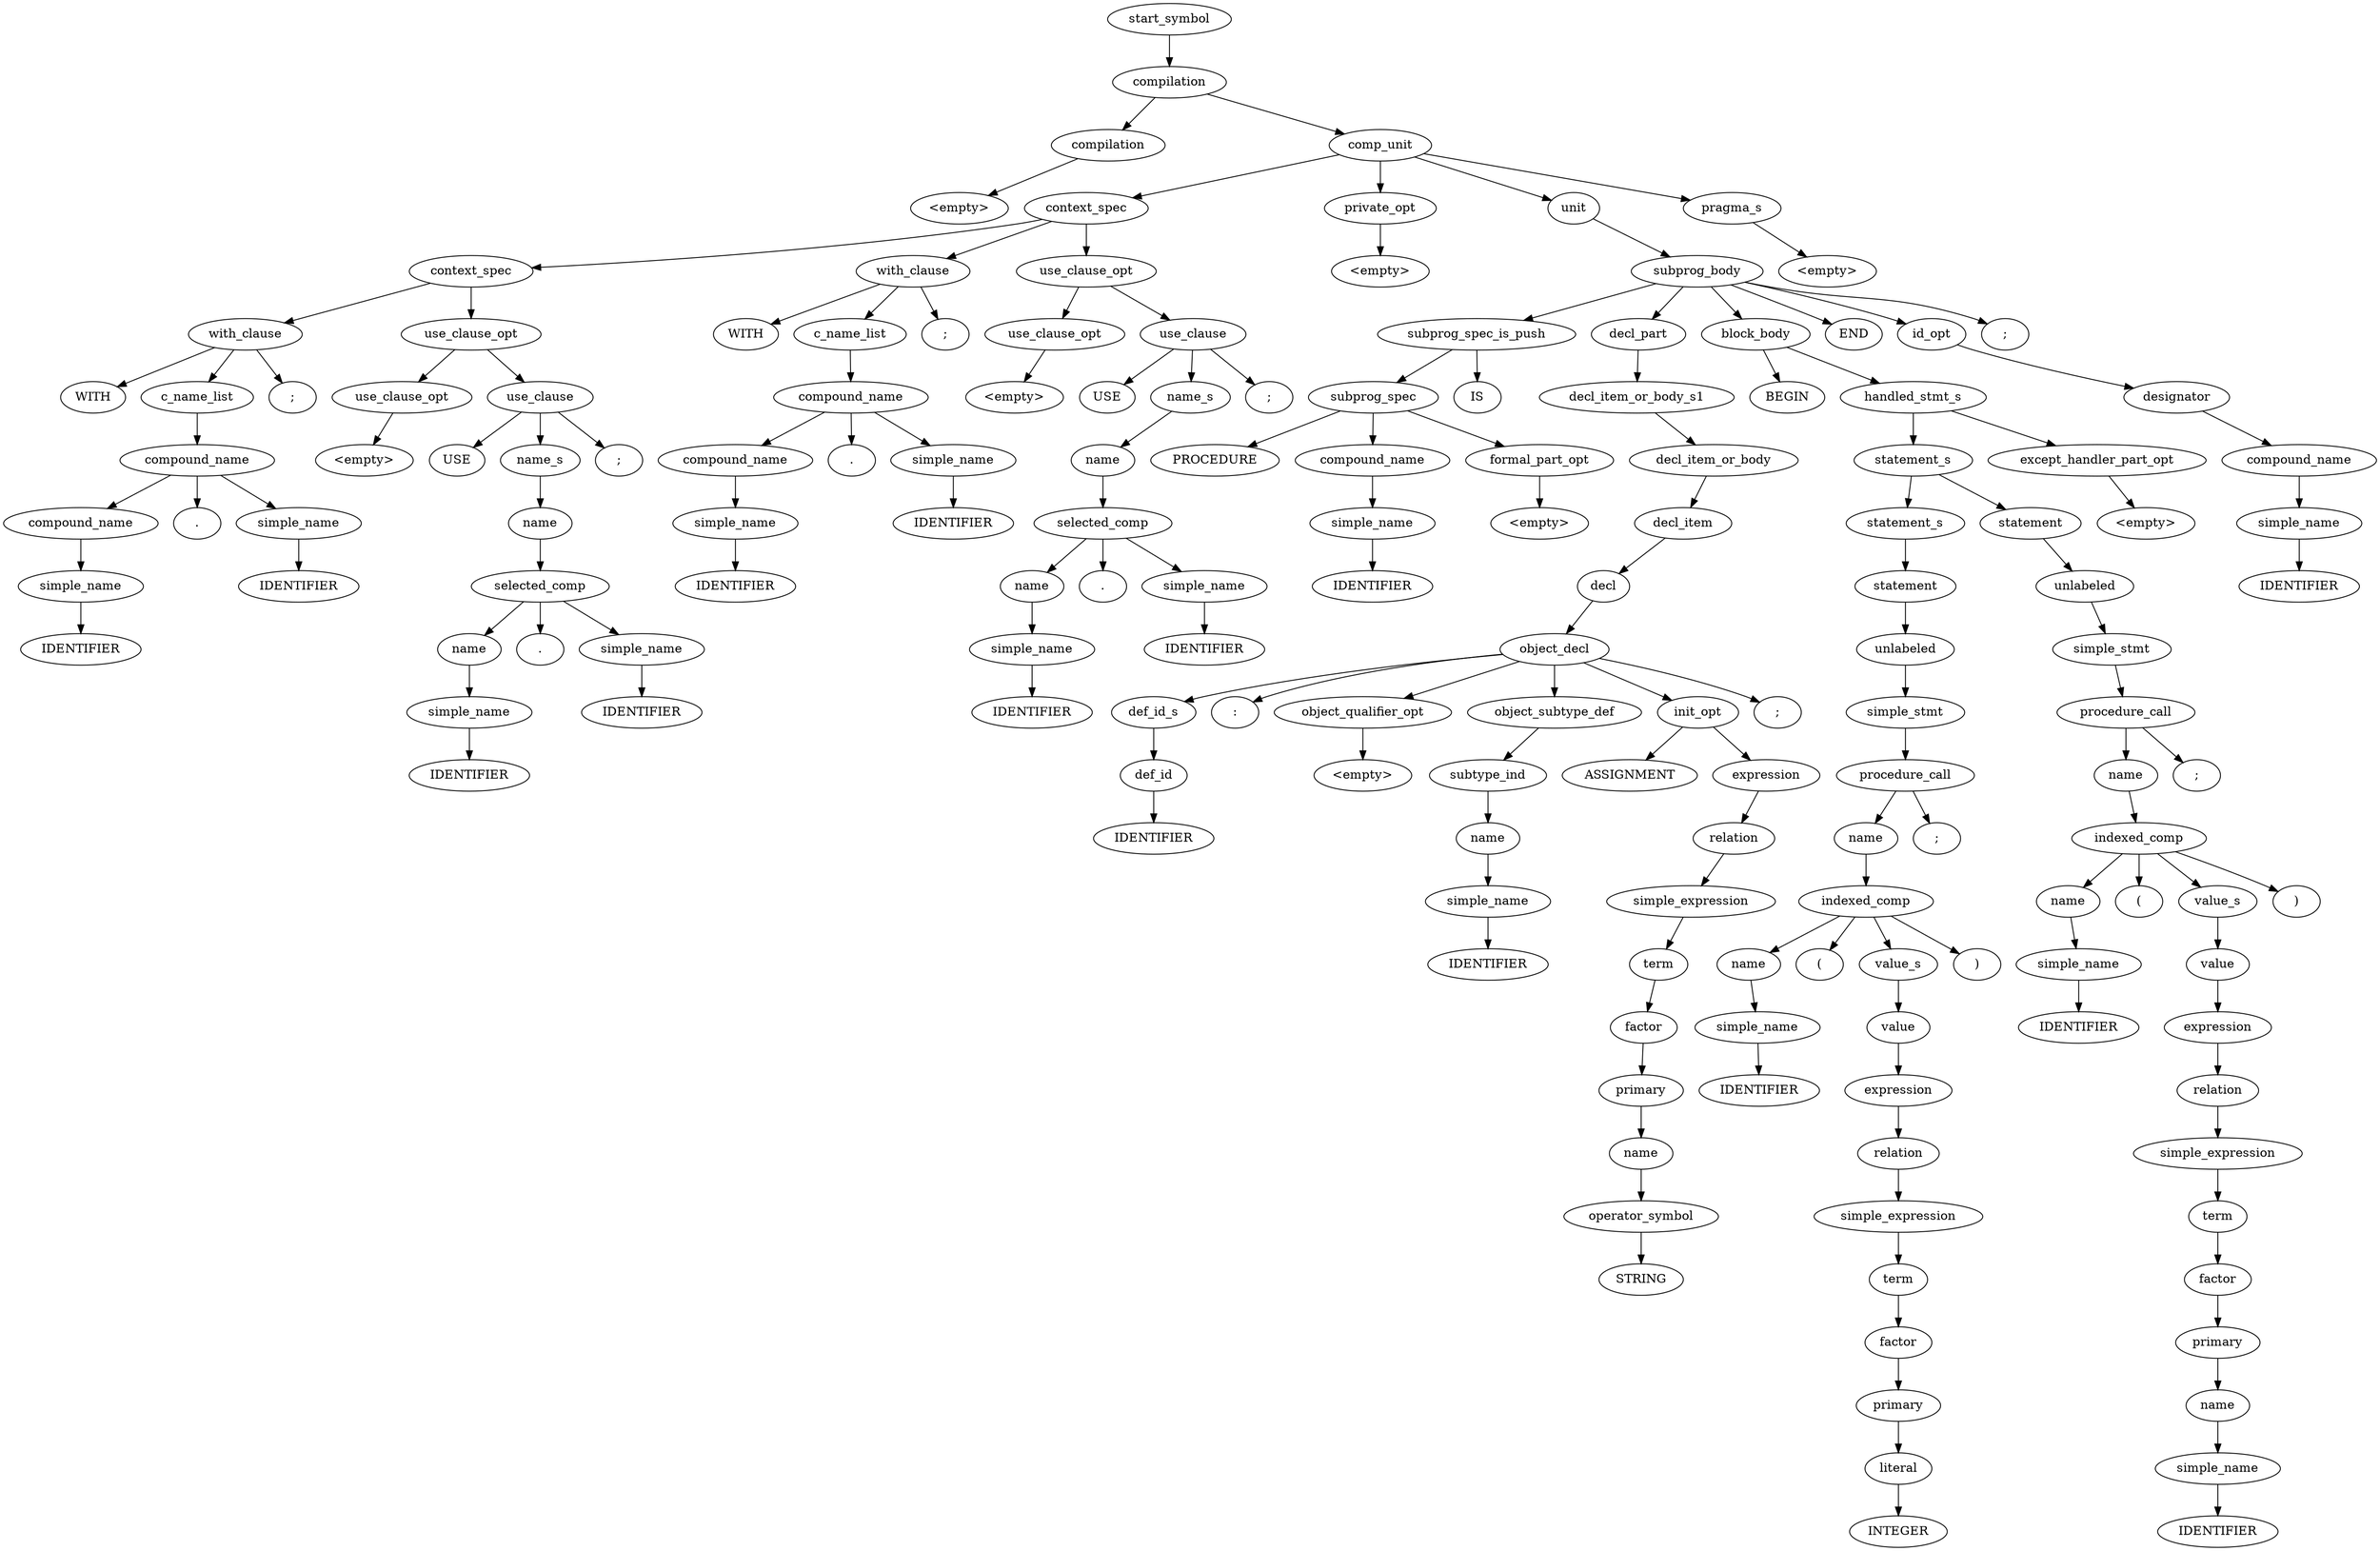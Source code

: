digraph Parse_tree {
	start_symbol0[ label ="start_symbol"];
	compilation0[ label ="compilation"];
	start_symbol0->compilation0;
	compilation0[ label ="compilation"];
	compilation1[ label ="compilation"];
	compilation0->compilation1;
	comp_unit0[ label ="comp_unit"];
	compilation0->comp_unit0;
	comp_unit0[ label ="comp_unit"];
	context_spec0[ label ="context_spec"];
	comp_unit0->context_spec0;
	private_opt0[ label ="private_opt"];
	comp_unit0->private_opt0;
	unit0[ label ="unit"];
	comp_unit0->unit0;
	pragma_s0[ label ="pragma_s"];
	comp_unit0->pragma_s0;
	pragma_s0[ label ="pragma_s"];
	empty0[ label ="<empty>"];
	pragma_s0->empty0;
	unit0[ label ="unit"];
	subprog_body0[ label ="subprog_body"];
	unit0->subprog_body0;
	subprog_body0[ label ="subprog_body"];
	subprog_spec_is_push0[ label ="subprog_spec_is_push"];
	subprog_body0->subprog_spec_is_push0;
	decl_part0[ label ="decl_part"];
	subprog_body0->decl_part0;
	block_body0[ label ="block_body"];
	subprog_body0->block_body0;
	END0[ label ="END"];
	subprog_body0->END0;
	id_opt0[ label ="id_opt"];
	subprog_body0->id_opt0;
	semi_colon0[ label =";"];
	subprog_body0->semi_colon0;
	id_opt0[ label ="id_opt"];
	designator0[ label ="designator"];
	id_opt0->designator0;
	designator0[ label ="designator"];
	compound_name0[ label ="compound_name"];
	designator0->compound_name0;
	compound_name0[ label ="compound_name"];
	simple_name0[ label ="simple_name"];
	compound_name0->simple_name0;
	simple_name0[ label ="simple_name"];
	IDENTIFIER0[ label ="IDENTIFIER"];
	simple_name0->IDENTIFIER0;
	block_body0[ label ="block_body"];
	BEGIN0[ label ="BEGIN"];
	block_body0->BEGIN0;
	handled_stmt_s0[ label ="handled_stmt_s"];
	block_body0->handled_stmt_s0;
	handled_stmt_s0[ label ="handled_stmt_s"];
	statement_s0[ label ="statement_s"];
	handled_stmt_s0->statement_s0;
	except_handler_part_opt0[ label ="except_handler_part_opt"];
	handled_stmt_s0->except_handler_part_opt0;
	except_handler_part_opt0[ label ="except_handler_part_opt"];
	empty1[ label ="<empty>"];
	except_handler_part_opt0->empty1;
	statement_s0[ label ="statement_s"];
	statement_s1[ label ="statement_s"];
	statement_s0->statement_s1;
	statement0[ label ="statement"];
	statement_s0->statement0;
	statement0[ label ="statement"];
	unlabeled0[ label ="unlabeled"];
	statement0->unlabeled0;
	unlabeled0[ label ="unlabeled"];
	simple_stmt0[ label ="simple_stmt"];
	unlabeled0->simple_stmt0;
	simple_stmt0[ label ="simple_stmt"];
	procedure_call0[ label ="procedure_call"];
	simple_stmt0->procedure_call0;
	procedure_call0[ label ="procedure_call"];
	name0[ label ="name"];
	procedure_call0->name0;
	semi_colon1[ label =";"];
	procedure_call0->semi_colon1;
	name0[ label ="name"];
	indexed_comp0[ label ="indexed_comp"];
	name0->indexed_comp0;
	indexed_comp0[ label ="indexed_comp"];
	name1[ label ="name"];
	indexed_comp0->name1;
	open_bracket0[ label ="("];
	indexed_comp0->open_bracket0;
	value_s0[ label ="value_s"];
	indexed_comp0->value_s0;
	close_bracket0[ label =")"];
	indexed_comp0->close_bracket0;
	value_s0[ label ="value_s"];
	value0[ label ="value"];
	value_s0->value0;
	value0[ label ="value"];
	expression0[ label ="expression"];
	value0->expression0;
	expression0[ label ="expression"];
	relation0[ label ="relation"];
	expression0->relation0;
	relation0[ label ="relation"];
	simple_expression0[ label ="simple_expression"];
	relation0->simple_expression0;
	simple_expression0[ label ="simple_expression"];
	term0[ label ="term"];
	simple_expression0->term0;
	term0[ label ="term"];
	factor0[ label ="factor"];
	term0->factor0;
	factor0[ label ="factor"];
	primary0[ label ="primary"];
	factor0->primary0;
	primary0[ label ="primary"];
	name2[ label ="name"];
	primary0->name2;
	name2[ label ="name"];
	simple_name1[ label ="simple_name"];
	name2->simple_name1;
	simple_name1[ label ="simple_name"];
	IDENTIFIER1[ label ="IDENTIFIER"];
	simple_name1->IDENTIFIER1;
	name1[ label ="name"];
	simple_name2[ label ="simple_name"];
	name1->simple_name2;
	simple_name2[ label ="simple_name"];
	IDENTIFIER2[ label ="IDENTIFIER"];
	simple_name2->IDENTIFIER2;
	statement_s1[ label ="statement_s"];
	statement1[ label ="statement"];
	statement_s1->statement1;
	statement1[ label ="statement"];
	unlabeled1[ label ="unlabeled"];
	statement1->unlabeled1;
	unlabeled1[ label ="unlabeled"];
	simple_stmt1[ label ="simple_stmt"];
	unlabeled1->simple_stmt1;
	simple_stmt1[ label ="simple_stmt"];
	procedure_call1[ label ="procedure_call"];
	simple_stmt1->procedure_call1;
	procedure_call1[ label ="procedure_call"];
	name3[ label ="name"];
	procedure_call1->name3;
	semi_colon2[ label =";"];
	procedure_call1->semi_colon2;
	name3[ label ="name"];
	indexed_comp1[ label ="indexed_comp"];
	name3->indexed_comp1;
	indexed_comp1[ label ="indexed_comp"];
	name4[ label ="name"];
	indexed_comp1->name4;
	open_bracket1[ label ="("];
	indexed_comp1->open_bracket1;
	value_s1[ label ="value_s"];
	indexed_comp1->value_s1;
	close_bracket1[ label =")"];
	indexed_comp1->close_bracket1;
	value_s1[ label ="value_s"];
	value1[ label ="value"];
	value_s1->value1;
	value1[ label ="value"];
	expression1[ label ="expression"];
	value1->expression1;
	expression1[ label ="expression"];
	relation1[ label ="relation"];
	expression1->relation1;
	relation1[ label ="relation"];
	simple_expression1[ label ="simple_expression"];
	relation1->simple_expression1;
	simple_expression1[ label ="simple_expression"];
	term1[ label ="term"];
	simple_expression1->term1;
	term1[ label ="term"];
	factor1[ label ="factor"];
	term1->factor1;
	factor1[ label ="factor"];
	primary1[ label ="primary"];
	factor1->primary1;
	primary1[ label ="primary"];
	literal0[ label ="literal"];
	primary1->literal0;
	literal0[ label ="literal"];
	INTEGER0[ label ="INTEGER"];
	literal0->INTEGER0;
	name4[ label ="name"];
	simple_name3[ label ="simple_name"];
	name4->simple_name3;
	simple_name3[ label ="simple_name"];
	IDENTIFIER3[ label ="IDENTIFIER"];
	simple_name3->IDENTIFIER3;
	decl_part0[ label ="decl_part"];
	decl_item_or_body_s10[ label ="decl_item_or_body_s1"];
	decl_part0->decl_item_or_body_s10;
	decl_item_or_body_s10[ label ="decl_item_or_body_s1"];
	decl_item_or_body0[ label ="decl_item_or_body"];
	decl_item_or_body_s10->decl_item_or_body0;
	decl_item_or_body0[ label ="decl_item_or_body"];
	decl_item0[ label ="decl_item"];
	decl_item_or_body0->decl_item0;
	decl_item0[ label ="decl_item"];
	decl0[ label ="decl"];
	decl_item0->decl0;
	decl0[ label ="decl"];
	object_decl0[ label ="object_decl"];
	decl0->object_decl0;
	object_decl0[ label ="object_decl"];
	def_id_s0[ label ="def_id_s"];
	object_decl0->def_id_s0;
	colon0[ label =":"];
	object_decl0->colon0;
	object_qualifier_opt0[ label ="object_qualifier_opt"];
	object_decl0->object_qualifier_opt0;
	object_subtype_def0[ label ="object_subtype_def"];
	object_decl0->object_subtype_def0;
	init_opt0[ label ="init_opt"];
	object_decl0->init_opt0;
	semi_colon3[ label =";"];
	object_decl0->semi_colon3;
	init_opt0[ label ="init_opt"];
	ASSIGNMENT0[ label ="ASSIGNMENT"];
	init_opt0->ASSIGNMENT0;
	expression2[ label ="expression"];
	init_opt0->expression2;
	expression2[ label ="expression"];
	relation2[ label ="relation"];
	expression2->relation2;
	relation2[ label ="relation"];
	simple_expression2[ label ="simple_expression"];
	relation2->simple_expression2;
	simple_expression2[ label ="simple_expression"];
	term2[ label ="term"];
	simple_expression2->term2;
	term2[ label ="term"];
	factor2[ label ="factor"];
	term2->factor2;
	factor2[ label ="factor"];
	primary2[ label ="primary"];
	factor2->primary2;
	primary2[ label ="primary"];
	name5[ label ="name"];
	primary2->name5;
	name5[ label ="name"];
	operator_symbol0[ label ="operator_symbol"];
	name5->operator_symbol0;
	operator_symbol0[ label ="operator_symbol"];
	STRING0[ label ="STRING"];
	operator_symbol0->STRING0;
	object_subtype_def0[ label ="object_subtype_def"];
	subtype_ind0[ label ="subtype_ind"];
	object_subtype_def0->subtype_ind0;
	subtype_ind0[ label ="subtype_ind"];
	name6[ label ="name"];
	subtype_ind0->name6;
	name6[ label ="name"];
	simple_name4[ label ="simple_name"];
	name6->simple_name4;
	simple_name4[ label ="simple_name"];
	IDENTIFIER4[ label ="IDENTIFIER"];
	simple_name4->IDENTIFIER4;
	object_qualifier_opt0[ label ="object_qualifier_opt"];
	empty2[ label ="<empty>"];
	object_qualifier_opt0->empty2;
	def_id_s0[ label ="def_id_s"];
	def_id0[ label ="def_id"];
	def_id_s0->def_id0;
	def_id0[ label ="def_id"];
	IDENTIFIER5[ label ="IDENTIFIER"];
	def_id0->IDENTIFIER5;
	subprog_spec_is_push0[ label ="subprog_spec_is_push"];
	subprog_spec0[ label ="subprog_spec"];
	subprog_spec_is_push0->subprog_spec0;
	IS0[ label ="IS"];
	subprog_spec_is_push0->IS0;
	subprog_spec0[ label ="subprog_spec"];
	PROCEDURE0[ label ="PROCEDURE"];
	subprog_spec0->PROCEDURE0;
	compound_name1[ label ="compound_name"];
	subprog_spec0->compound_name1;
	formal_part_opt0[ label ="formal_part_opt"];
	subprog_spec0->formal_part_opt0;
	formal_part_opt0[ label ="formal_part_opt"];
	empty3[ label ="<empty>"];
	formal_part_opt0->empty3;
	compound_name1[ label ="compound_name"];
	simple_name5[ label ="simple_name"];
	compound_name1->simple_name5;
	simple_name5[ label ="simple_name"];
	IDENTIFIER6[ label ="IDENTIFIER"];
	simple_name5->IDENTIFIER6;
	private_opt0[ label ="private_opt"];
	empty4[ label ="<empty>"];
	private_opt0->empty4;
	context_spec0[ label ="context_spec"];
	context_spec1[ label ="context_spec"];
	context_spec0->context_spec1;
	with_clause0[ label ="with_clause"];
	context_spec0->with_clause0;
	use_clause_opt0[ label ="use_clause_opt"];
	context_spec0->use_clause_opt0;
	use_clause_opt0[ label ="use_clause_opt"];
	use_clause_opt1[ label ="use_clause_opt"];
	use_clause_opt0->use_clause_opt1;
	use_clause0[ label ="use_clause"];
	use_clause_opt0->use_clause0;
	use_clause0[ label ="use_clause"];
	USE0[ label ="USE"];
	use_clause0->USE0;
	name_s0[ label ="name_s"];
	use_clause0->name_s0;
	semi_colon4[ label =";"];
	use_clause0->semi_colon4;
	name_s0[ label ="name_s"];
	name7[ label ="name"];
	name_s0->name7;
	name7[ label ="name"];
	selected_comp0[ label ="selected_comp"];
	name7->selected_comp0;
	selected_comp0[ label ="selected_comp"];
	name8[ label ="name"];
	selected_comp0->name8;
	dot0[ label ="."];
	selected_comp0->dot0;
	simple_name6[ label ="simple_name"];
	selected_comp0->simple_name6;
	simple_name6[ label ="simple_name"];
	IDENTIFIER7[ label ="IDENTIFIER"];
	simple_name6->IDENTIFIER7;
	name8[ label ="name"];
	simple_name7[ label ="simple_name"];
	name8->simple_name7;
	simple_name7[ label ="simple_name"];
	IDENTIFIER8[ label ="IDENTIFIER"];
	simple_name7->IDENTIFIER8;
	use_clause_opt1[ label ="use_clause_opt"];
	empty5[ label ="<empty>"];
	use_clause_opt1->empty5;
	with_clause0[ label ="with_clause"];
	WITH0[ label ="WITH"];
	with_clause0->WITH0;
	c_name_list0[ label ="c_name_list"];
	with_clause0->c_name_list0;
	semi_colon5[ label =";"];
	with_clause0->semi_colon5;
	c_name_list0[ label ="c_name_list"];
	compound_name2[ label ="compound_name"];
	c_name_list0->compound_name2;
	compound_name2[ label ="compound_name"];
	compound_name3[ label ="compound_name"];
	compound_name2->compound_name3;
	dot1[ label ="."];
	compound_name2->dot1;
	simple_name8[ label ="simple_name"];
	compound_name2->simple_name8;
	simple_name8[ label ="simple_name"];
	IDENTIFIER9[ label ="IDENTIFIER"];
	simple_name8->IDENTIFIER9;
	compound_name3[ label ="compound_name"];
	simple_name9[ label ="simple_name"];
	compound_name3->simple_name9;
	simple_name9[ label ="simple_name"];
	IDENTIFIER10[ label ="IDENTIFIER"];
	simple_name9->IDENTIFIER10;
	context_spec1[ label ="context_spec"];
	with_clause1[ label ="with_clause"];
	context_spec1->with_clause1;
	use_clause_opt2[ label ="use_clause_opt"];
	context_spec1->use_clause_opt2;
	use_clause_opt2[ label ="use_clause_opt"];
	use_clause_opt3[ label ="use_clause_opt"];
	use_clause_opt2->use_clause_opt3;
	use_clause1[ label ="use_clause"];
	use_clause_opt2->use_clause1;
	use_clause1[ label ="use_clause"];
	USE1[ label ="USE"];
	use_clause1->USE1;
	name_s1[ label ="name_s"];
	use_clause1->name_s1;
	semi_colon6[ label =";"];
	use_clause1->semi_colon6;
	name_s1[ label ="name_s"];
	name9[ label ="name"];
	name_s1->name9;
	name9[ label ="name"];
	selected_comp1[ label ="selected_comp"];
	name9->selected_comp1;
	selected_comp1[ label ="selected_comp"];
	name10[ label ="name"];
	selected_comp1->name10;
	dot2[ label ="."];
	selected_comp1->dot2;
	simple_name10[ label ="simple_name"];
	selected_comp1->simple_name10;
	simple_name10[ label ="simple_name"];
	IDENTIFIER11[ label ="IDENTIFIER"];
	simple_name10->IDENTIFIER11;
	name10[ label ="name"];
	simple_name11[ label ="simple_name"];
	name10->simple_name11;
	simple_name11[ label ="simple_name"];
	IDENTIFIER12[ label ="IDENTIFIER"];
	simple_name11->IDENTIFIER12;
	use_clause_opt3[ label ="use_clause_opt"];
	empty6[ label ="<empty>"];
	use_clause_opt3->empty6;
	with_clause1[ label ="with_clause"];
	WITH1[ label ="WITH"];
	with_clause1->WITH1;
	c_name_list1[ label ="c_name_list"];
	with_clause1->c_name_list1;
	semi_colon7[ label =";"];
	with_clause1->semi_colon7;
	c_name_list1[ label ="c_name_list"];
	compound_name4[ label ="compound_name"];
	c_name_list1->compound_name4;
	compound_name4[ label ="compound_name"];
	compound_name5[ label ="compound_name"];
	compound_name4->compound_name5;
	dot3[ label ="."];
	compound_name4->dot3;
	simple_name12[ label ="simple_name"];
	compound_name4->simple_name12;
	simple_name12[ label ="simple_name"];
	IDENTIFIER13[ label ="IDENTIFIER"];
	simple_name12->IDENTIFIER13;
	compound_name5[ label ="compound_name"];
	simple_name13[ label ="simple_name"];
	compound_name5->simple_name13;
	simple_name13[ label ="simple_name"];
	IDENTIFIER14[ label ="IDENTIFIER"];
	simple_name13->IDENTIFIER14;
	compilation1[ label ="compilation"];
	empty7[ label ="<empty>"];
	compilation1->empty7;
}
